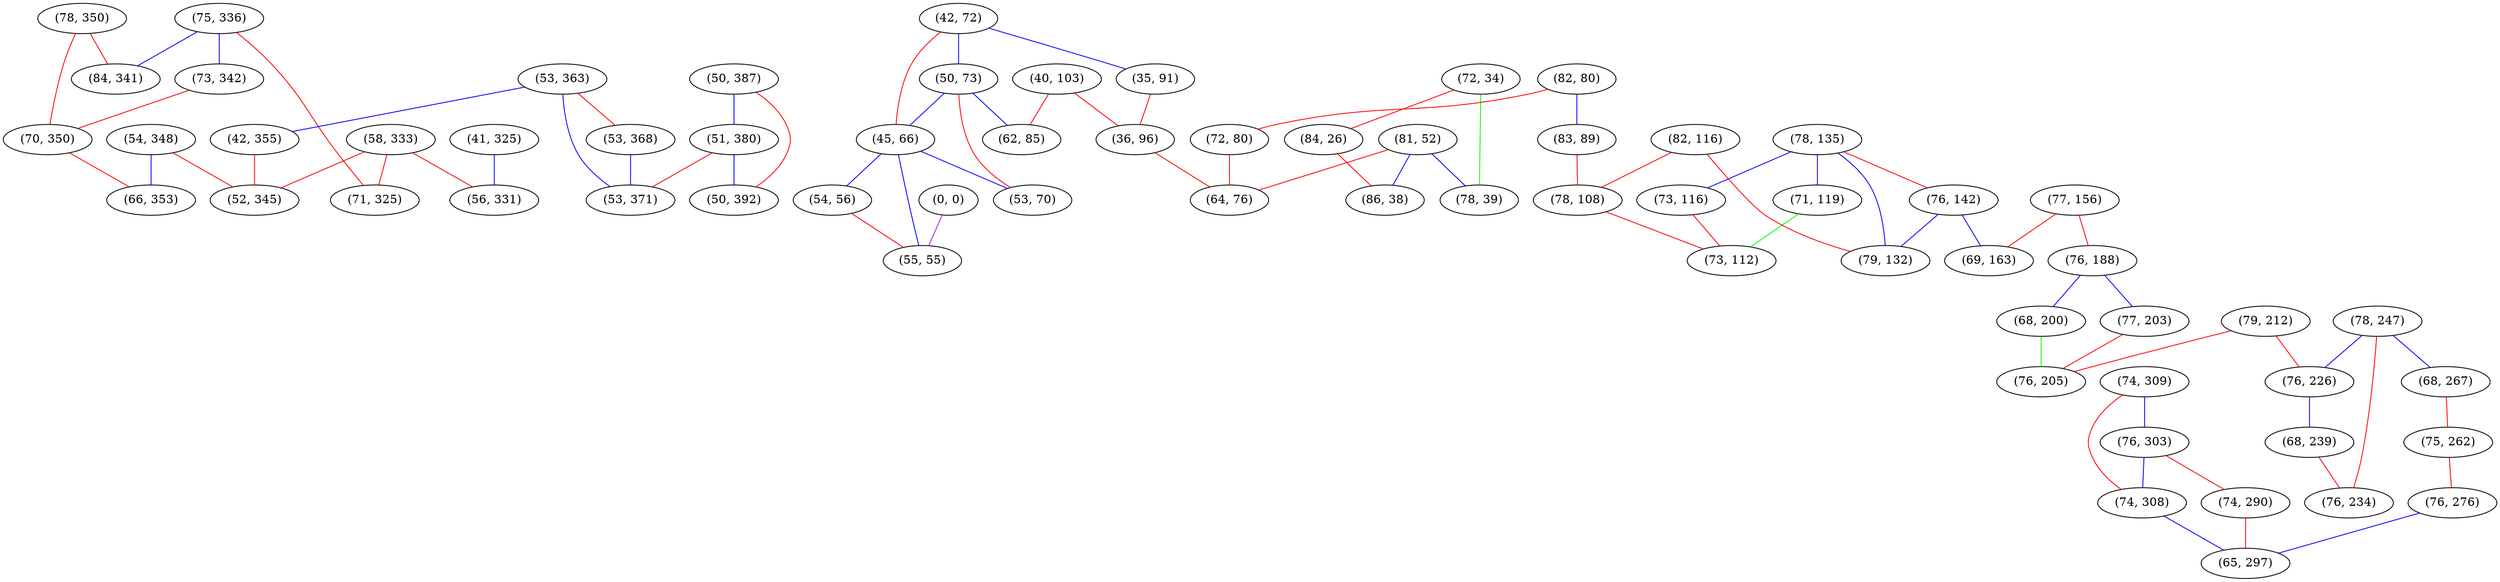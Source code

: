 graph "" {
"(75, 336)";
"(42, 72)";
"(50, 387)";
"(40, 103)";
"(78, 350)";
"(79, 212)";
"(53, 363)";
"(73, 342)";
"(77, 156)";
"(50, 73)";
"(54, 348)";
"(51, 380)";
"(76, 188)";
"(78, 247)";
"(35, 91)";
"(68, 267)";
"(36, 96)";
"(45, 66)";
"(72, 34)";
"(84, 341)";
"(68, 200)";
"(78, 135)";
"(74, 309)";
"(81, 52)";
"(71, 119)";
"(82, 80)";
"(83, 89)";
"(82, 116)";
"(50, 392)";
"(58, 333)";
"(72, 80)";
"(75, 262)";
"(77, 203)";
"(76, 226)";
"(76, 303)";
"(0, 0)";
"(54, 56)";
"(62, 85)";
"(78, 39)";
"(68, 239)";
"(41, 325)";
"(64, 76)";
"(78, 108)";
"(71, 325)";
"(74, 308)";
"(53, 368)";
"(76, 234)";
"(70, 350)";
"(42, 355)";
"(56, 331)";
"(74, 290)";
"(84, 26)";
"(76, 276)";
"(52, 345)";
"(73, 116)";
"(55, 55)";
"(66, 353)";
"(76, 205)";
"(73, 112)";
"(76, 142)";
"(65, 297)";
"(79, 132)";
"(86, 38)";
"(53, 70)";
"(69, 163)";
"(53, 371)";
"(75, 336)" -- "(84, 341)"  [color=blue, key=0, weight=3];
"(75, 336)" -- "(71, 325)"  [color=red, key=0, weight=1];
"(75, 336)" -- "(73, 342)"  [color=blue, key=0, weight=3];
"(42, 72)" -- "(45, 66)"  [color=red, key=0, weight=1];
"(42, 72)" -- "(35, 91)"  [color=blue, key=0, weight=3];
"(42, 72)" -- "(50, 73)"  [color=blue, key=0, weight=3];
"(50, 387)" -- "(50, 392)"  [color=red, key=0, weight=1];
"(50, 387)" -- "(51, 380)"  [color=blue, key=0, weight=3];
"(40, 103)" -- "(62, 85)"  [color=red, key=0, weight=1];
"(40, 103)" -- "(36, 96)"  [color=red, key=0, weight=1];
"(78, 350)" -- "(84, 341)"  [color=red, key=0, weight=1];
"(78, 350)" -- "(70, 350)"  [color=red, key=0, weight=1];
"(79, 212)" -- "(76, 205)"  [color=red, key=0, weight=1];
"(79, 212)" -- "(76, 226)"  [color=red, key=0, weight=1];
"(53, 363)" -- "(42, 355)"  [color=blue, key=0, weight=3];
"(53, 363)" -- "(53, 368)"  [color=red, key=0, weight=1];
"(53, 363)" -- "(53, 371)"  [color=blue, key=0, weight=3];
"(73, 342)" -- "(70, 350)"  [color=red, key=0, weight=1];
"(77, 156)" -- "(76, 188)"  [color=red, key=0, weight=1];
"(77, 156)" -- "(69, 163)"  [color=red, key=0, weight=1];
"(50, 73)" -- "(53, 70)"  [color=red, key=0, weight=1];
"(50, 73)" -- "(45, 66)"  [color=blue, key=0, weight=3];
"(50, 73)" -- "(62, 85)"  [color=blue, key=0, weight=3];
"(54, 348)" -- "(52, 345)"  [color=red, key=0, weight=1];
"(54, 348)" -- "(66, 353)"  [color=blue, key=0, weight=3];
"(51, 380)" -- "(50, 392)"  [color=blue, key=0, weight=3];
"(51, 380)" -- "(53, 371)"  [color=red, key=0, weight=1];
"(76, 188)" -- "(77, 203)"  [color=blue, key=0, weight=3];
"(76, 188)" -- "(68, 200)"  [color=blue, key=0, weight=3];
"(78, 247)" -- "(76, 234)"  [color=red, key=0, weight=1];
"(78, 247)" -- "(68, 267)"  [color=blue, key=0, weight=3];
"(78, 247)" -- "(76, 226)"  [color=blue, key=0, weight=3];
"(35, 91)" -- "(36, 96)"  [color=red, key=0, weight=1];
"(68, 267)" -- "(75, 262)"  [color=red, key=0, weight=1];
"(36, 96)" -- "(64, 76)"  [color=red, key=0, weight=1];
"(45, 66)" -- "(53, 70)"  [color=blue, key=0, weight=3];
"(45, 66)" -- "(54, 56)"  [color=blue, key=0, weight=3];
"(45, 66)" -- "(55, 55)"  [color=blue, key=0, weight=3];
"(72, 34)" -- "(84, 26)"  [color=red, key=0, weight=1];
"(72, 34)" -- "(78, 39)"  [color=green, key=0, weight=2];
"(68, 200)" -- "(76, 205)"  [color=green, key=0, weight=2];
"(78, 135)" -- "(79, 132)"  [color=blue, key=0, weight=3];
"(78, 135)" -- "(76, 142)"  [color=red, key=0, weight=1];
"(78, 135)" -- "(73, 116)"  [color=blue, key=0, weight=3];
"(78, 135)" -- "(71, 119)"  [color=blue, key=0, weight=3];
"(74, 309)" -- "(76, 303)"  [color=blue, key=0, weight=3];
"(74, 309)" -- "(74, 308)"  [color=red, key=0, weight=1];
"(81, 52)" -- "(86, 38)"  [color=blue, key=0, weight=3];
"(81, 52)" -- "(78, 39)"  [color=blue, key=0, weight=3];
"(81, 52)" -- "(64, 76)"  [color=red, key=0, weight=1];
"(71, 119)" -- "(73, 112)"  [color=green, key=0, weight=2];
"(82, 80)" -- "(72, 80)"  [color=red, key=0, weight=1];
"(82, 80)" -- "(83, 89)"  [color=blue, key=0, weight=3];
"(83, 89)" -- "(78, 108)"  [color=red, key=0, weight=1];
"(82, 116)" -- "(79, 132)"  [color=red, key=0, weight=1];
"(82, 116)" -- "(78, 108)"  [color=red, key=0, weight=1];
"(58, 333)" -- "(56, 331)"  [color=red, key=0, weight=1];
"(58, 333)" -- "(71, 325)"  [color=red, key=0, weight=1];
"(58, 333)" -- "(52, 345)"  [color=red, key=0, weight=1];
"(72, 80)" -- "(64, 76)"  [color=red, key=0, weight=1];
"(75, 262)" -- "(76, 276)"  [color=red, key=0, weight=1];
"(77, 203)" -- "(76, 205)"  [color=red, key=0, weight=1];
"(76, 226)" -- "(68, 239)"  [color=blue, key=0, weight=3];
"(76, 303)" -- "(74, 308)"  [color=blue, key=0, weight=3];
"(76, 303)" -- "(74, 290)"  [color=red, key=0, weight=1];
"(0, 0)" -- "(55, 55)"  [color=purple, key=0, weight=4];
"(54, 56)" -- "(55, 55)"  [color=red, key=0, weight=1];
"(68, 239)" -- "(76, 234)"  [color=red, key=0, weight=1];
"(41, 325)" -- "(56, 331)"  [color=blue, key=0, weight=3];
"(78, 108)" -- "(73, 112)"  [color=red, key=0, weight=1];
"(74, 308)" -- "(65, 297)"  [color=blue, key=0, weight=3];
"(53, 368)" -- "(53, 371)"  [color=blue, key=0, weight=3];
"(70, 350)" -- "(66, 353)"  [color=red, key=0, weight=1];
"(42, 355)" -- "(52, 345)"  [color=red, key=0, weight=1];
"(74, 290)" -- "(65, 297)"  [color=red, key=0, weight=1];
"(84, 26)" -- "(86, 38)"  [color=red, key=0, weight=1];
"(76, 276)" -- "(65, 297)"  [color=blue, key=0, weight=3];
"(73, 116)" -- "(73, 112)"  [color=red, key=0, weight=1];
"(76, 142)" -- "(79, 132)"  [color=blue, key=0, weight=3];
"(76, 142)" -- "(69, 163)"  [color=blue, key=0, weight=3];
}
